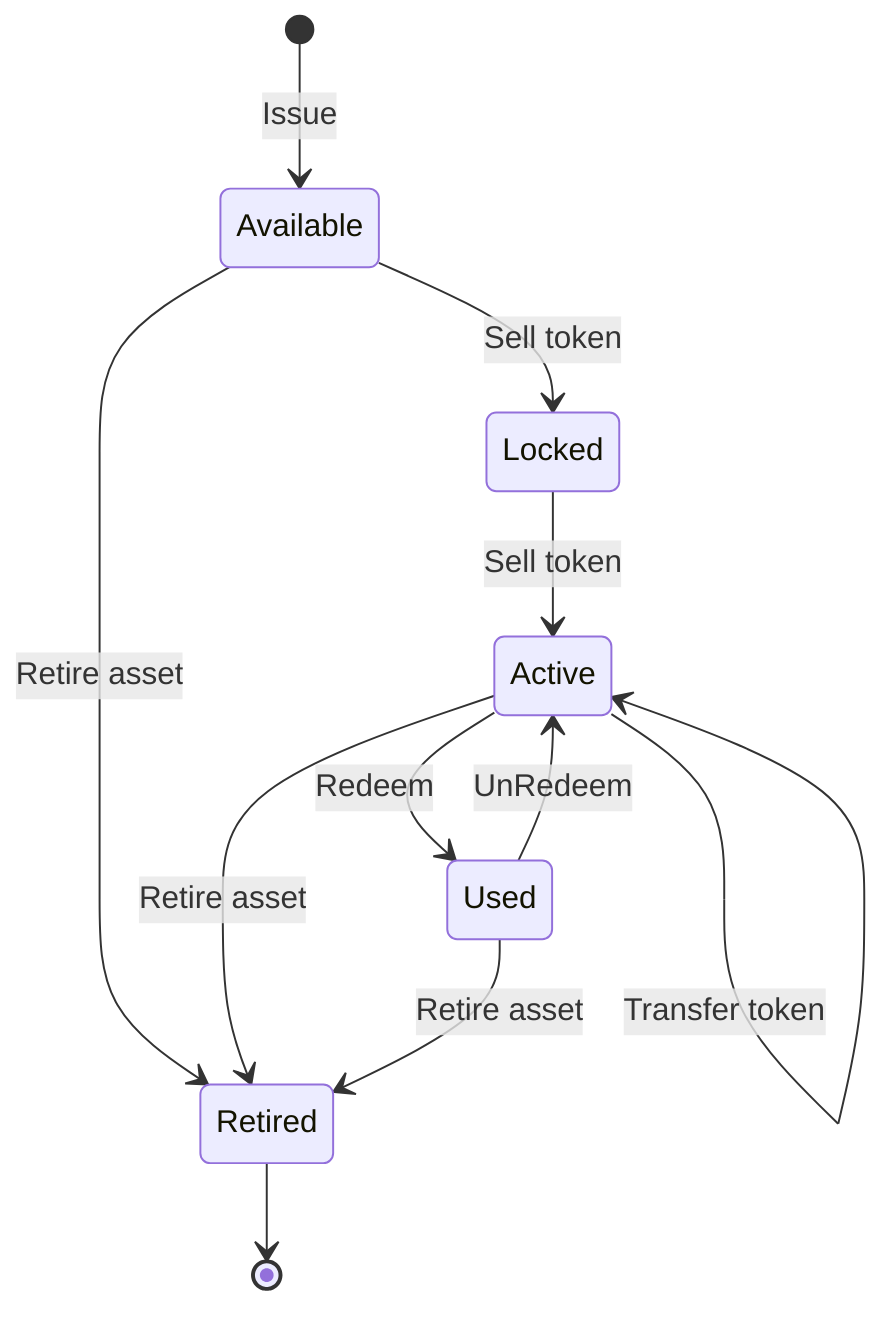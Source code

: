 stateDiagram-v2
    [*] --> Available: Issue
    Available --> Locked: Sell token
    Locked --> Active: Sell token
    Active --> Active: Transfer token
    Active --> Used: Redeem
    Used --> Active: UnRedeem
    Available --> Retired: Retire asset
    Active --> Retired: Retire asset
    Used --> Retired: Retire asset
    Retired --> [*]